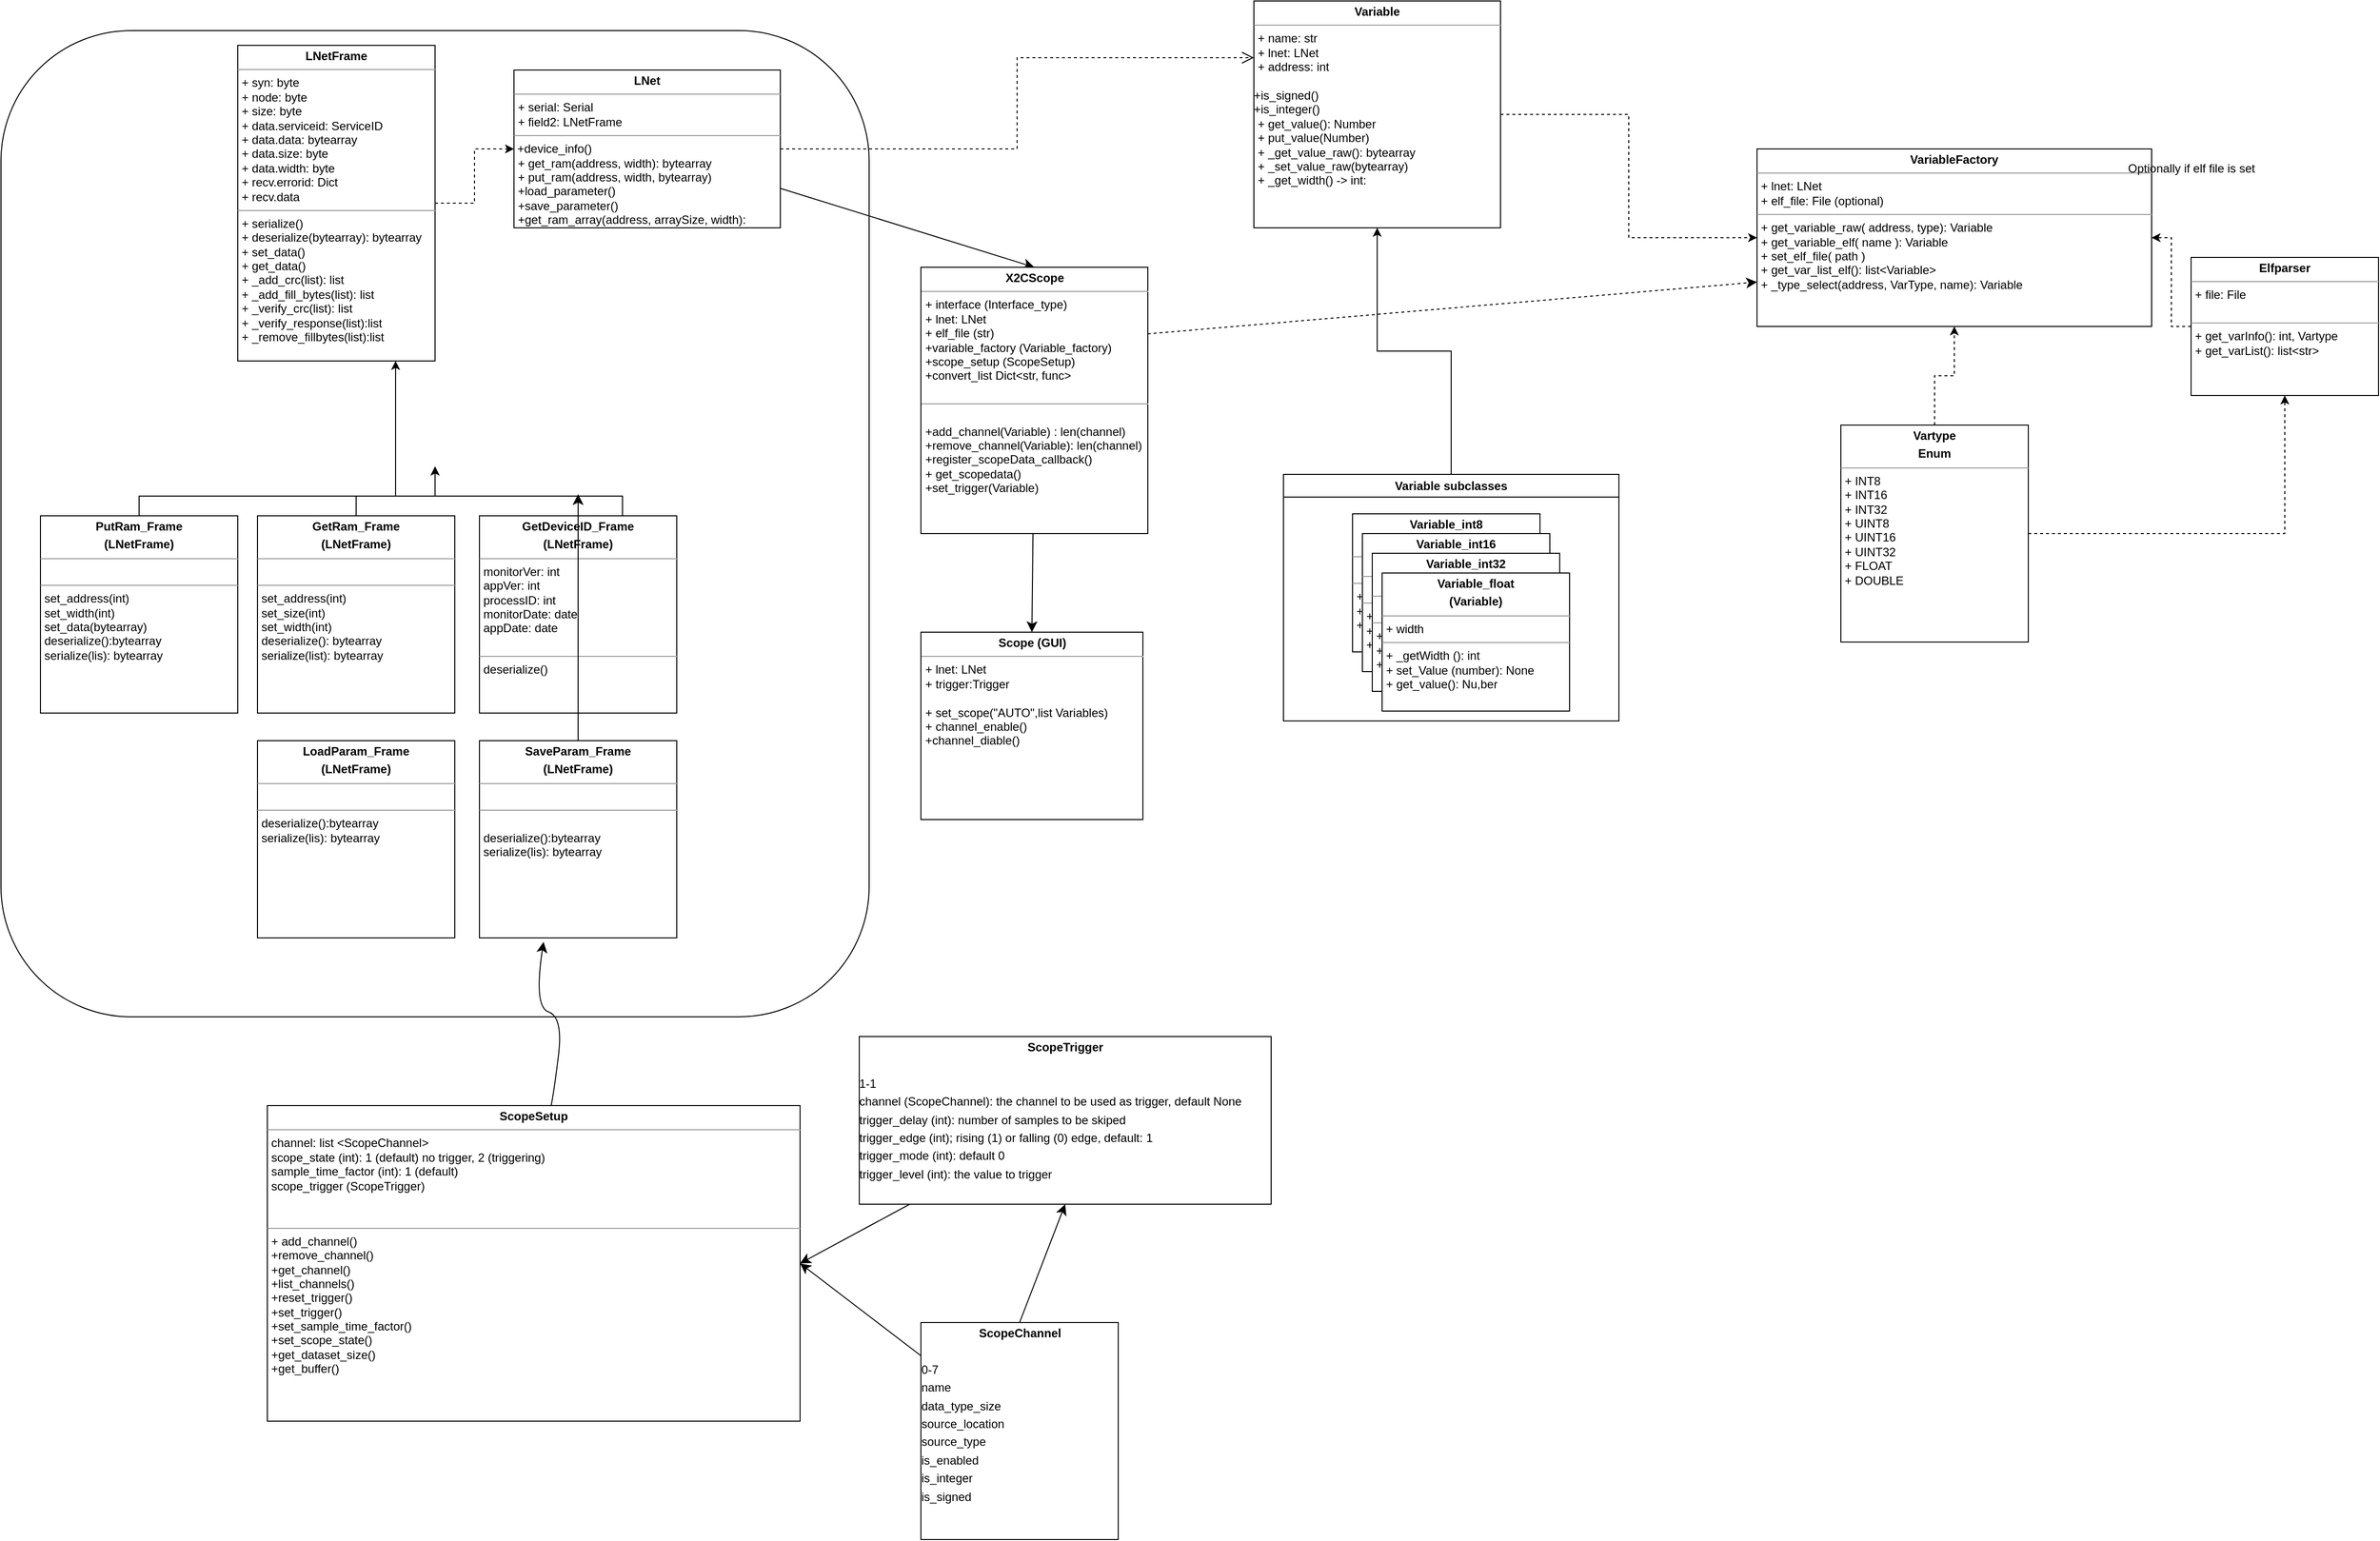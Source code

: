 <mxfile version="22.1.2" type="device">
  <diagram name="Page-1" id="c4acf3e9-155e-7222-9cf6-157b1a14988f">
    <mxGraphModel dx="1850" dy="1838" grid="1" gridSize="10" guides="1" tooltips="1" connect="1" arrows="1" fold="1" page="1" pageScale="1" pageWidth="850" pageHeight="1100" background="none" math="0" shadow="0">
      <root>
        <mxCell id="0" />
        <mxCell id="1" parent="0" />
        <mxCell id="2UFHaYtk20veGbVcBW_P-2" value="" style="rounded=1;whiteSpace=wrap;html=1;fontSize=16;" parent="1" vertex="1">
          <mxGeometry x="-830" y="-10" width="880" height="1000" as="geometry" />
        </mxCell>
        <mxCell id="5d2195bd80daf111-21" style="edgeStyle=orthogonalEdgeStyle;rounded=0;html=1;labelBackgroundColor=none;startFill=0;endArrow=open;endFill=0;endSize=10;fontFamily=Verdana;fontSize=10;dashed=1;entryX=0;entryY=0.25;entryDx=0;entryDy=0;" parent="1" source="5d2195bd80daf111-18" target="rmQaSs1svNkXaBs97oT7-1" edge="1">
          <mxGeometry relative="1" as="geometry">
            <mxPoint x="710" y="85.029" as="targetPoint" />
          </mxGeometry>
        </mxCell>
        <mxCell id="ZyNOtVNR19w-JwW_mnTG-8" style="edgeStyle=none;curved=1;rounded=0;orthogonalLoop=1;jettySize=auto;html=1;exitX=1;exitY=0.75;exitDx=0;exitDy=0;entryX=0.5;entryY=0;entryDx=0;entryDy=0;fontSize=12;startSize=8;endSize=8;" parent="1" source="5d2195bd80daf111-18" target="CU0fYkrN6agOxH3emV_m-4" edge="1">
          <mxGeometry relative="1" as="geometry" />
        </mxCell>
        <mxCell id="5d2195bd80daf111-18" value="&lt;p style=&quot;margin: 0px ; margin-top: 4px ; text-align: center&quot;&gt;&lt;b&gt;LNet&lt;/b&gt;&lt;/p&gt;&lt;hr size=&quot;1&quot;&gt;&lt;p style=&quot;margin: 0px ; margin-left: 4px&quot;&gt;+ serial: Serial&lt;br&gt;+ field2: LNetFrame&lt;/p&gt;&lt;hr size=&quot;1&quot;&gt;&amp;nbsp;+device_info()&lt;br&gt;&lt;p style=&quot;margin: 0px ; margin-left: 4px&quot;&gt;+ get_ram(address, width): bytearray&lt;/p&gt;&lt;p style=&quot;margin: 0px ; margin-left: 4px&quot;&gt;+ put_ram(address, width, bytearray)&lt;/p&gt;&lt;p style=&quot;margin: 0px ; margin-left: 4px&quot;&gt;+load_parameter()&lt;/p&gt;&lt;p style=&quot;margin: 0px ; margin-left: 4px&quot;&gt;+save_parameter()&lt;/p&gt;&lt;p style=&quot;margin: 0px ; margin-left: 4px&quot;&gt;+get_ram_array(address, arraySize, width):&lt;/p&gt;&lt;br&gt;&lt;p style=&quot;margin: 0px ; margin-left: 4px&quot;&gt;&lt;br&gt;&lt;/p&gt;" style="verticalAlign=top;align=left;overflow=fill;fontSize=12;fontFamily=Helvetica;html=1;rounded=0;shadow=0;comic=0;labelBackgroundColor=none;strokeWidth=1" parent="1" vertex="1">
          <mxGeometry x="-310" y="30" width="270" height="160" as="geometry" />
        </mxCell>
        <mxCell id="rmQaSs1svNkXaBs97oT7-15" style="edgeStyle=orthogonalEdgeStyle;rounded=0;orthogonalLoop=1;jettySize=auto;html=1;entryX=0.5;entryY=1;entryDx=0;entryDy=0;dashed=1;" parent="1" source="5d2195bd80daf111-19" target="rmQaSs1svNkXaBs97oT7-2" edge="1">
          <mxGeometry relative="1" as="geometry" />
        </mxCell>
        <mxCell id="ENo3XRacOcmJQOWtodRl-16" style="edgeStyle=orthogonalEdgeStyle;rounded=0;orthogonalLoop=1;jettySize=auto;html=1;dashed=1;" parent="1" source="5d2195bd80daf111-19" target="rmQaSs1svNkXaBs97oT7-10" edge="1">
          <mxGeometry relative="1" as="geometry" />
        </mxCell>
        <mxCell id="5d2195bd80daf111-19" value="&lt;p style=&quot;margin: 0px ; margin-top: 4px ; text-align: center&quot;&gt;&lt;b&gt;Vartype&lt;/b&gt;&lt;/p&gt;&lt;p style=&quot;margin: 0px ; margin-top: 4px ; text-align: center&quot;&gt;&lt;b&gt;Enum&lt;/b&gt;&lt;/p&gt;&lt;hr size=&quot;1&quot;&gt;&lt;p style=&quot;margin: 0px ; margin-left: 4px&quot;&gt;+ INT8&lt;br&gt;+ INT16&lt;/p&gt;&lt;p style=&quot;margin: 0px ; margin-left: 4px&quot;&gt;+ INT32&lt;/p&gt;&lt;p style=&quot;margin: 0px ; margin-left: 4px&quot;&gt;+ UINT8&lt;/p&gt;&lt;p style=&quot;margin: 0px ; margin-left: 4px&quot;&gt;+ UINT16&lt;/p&gt;&lt;p style=&quot;margin: 0px ; margin-left: 4px&quot;&gt;+ UINT32&lt;/p&gt;&lt;p style=&quot;margin: 0px ; margin-left: 4px&quot;&gt;+ FLOAT&amp;nbsp;&lt;/p&gt;&lt;p style=&quot;margin: 0px ; margin-left: 4px&quot;&gt;+ DOUBLE&lt;/p&gt;" style="verticalAlign=top;align=left;overflow=fill;fontSize=12;fontFamily=Helvetica;html=1;rounded=0;shadow=0;comic=0;labelBackgroundColor=none;strokeWidth=1" parent="1" vertex="1">
          <mxGeometry x="1035" y="390" width="190" height="220" as="geometry" />
        </mxCell>
        <mxCell id="rmQaSs1svNkXaBs97oT7-12" style="edgeStyle=orthogonalEdgeStyle;rounded=0;orthogonalLoop=1;jettySize=auto;html=1;entryX=0;entryY=0.5;entryDx=0;entryDy=0;dashed=1;" parent="1" source="rmQaSs1svNkXaBs97oT7-1" target="rmQaSs1svNkXaBs97oT7-10" edge="1">
          <mxGeometry relative="1" as="geometry" />
        </mxCell>
        <mxCell id="rmQaSs1svNkXaBs97oT7-1" value="&lt;p style=&quot;margin: 0px ; margin-top: 4px ; text-align: center&quot;&gt;&lt;b&gt;Variable&lt;/b&gt;&lt;/p&gt;&lt;hr size=&quot;1&quot;&gt;&lt;p style=&quot;margin: 0px ; margin-left: 4px&quot;&gt;+ name: str&lt;br&gt;+ lnet: LNet&lt;/p&gt;&lt;p style=&quot;margin: 0px ; margin-left: 4px&quot;&gt;+ address: int&lt;/p&gt;&lt;br&gt;+is_signed()&lt;br&gt;+is_integer()&lt;br&gt;&lt;p style=&quot;margin: 0px ; margin-left: 4px&quot;&gt;+ get_value(): Number&lt;br&gt;+ put_value(Number)&lt;/p&gt;&lt;p style=&quot;margin: 0px ; margin-left: 4px&quot;&gt;&lt;span style=&quot;background-color: initial;&quot;&gt;+ _get_value_raw(): bytearray&lt;/span&gt;&lt;/p&gt;&lt;p style=&quot;margin: 0px ; margin-left: 4px&quot;&gt;&lt;span style=&quot;background-color: initial;&quot;&gt;+ _set_value_raw(bytearray)&lt;/span&gt;&lt;/p&gt;&lt;p style=&quot;margin: 0px ; margin-left: 4px&quot;&gt;&lt;span style=&quot;background-color: initial;&quot;&gt;+ _get_width() -&amp;gt; int:&lt;/span&gt;&lt;/p&gt;" style="verticalAlign=top;align=left;overflow=fill;fontSize=12;fontFamily=Helvetica;html=1;rounded=0;shadow=0;comic=0;labelBackgroundColor=none;strokeWidth=1" parent="1" vertex="1">
          <mxGeometry x="440" y="-40" width="250" height="230" as="geometry" />
        </mxCell>
        <mxCell id="rmQaSs1svNkXaBs97oT7-13" style="edgeStyle=orthogonalEdgeStyle;rounded=0;orthogonalLoop=1;jettySize=auto;html=1;entryX=1;entryY=0.5;entryDx=0;entryDy=0;dashed=1;" parent="1" source="rmQaSs1svNkXaBs97oT7-2" target="rmQaSs1svNkXaBs97oT7-10" edge="1">
          <mxGeometry relative="1" as="geometry" />
        </mxCell>
        <mxCell id="rmQaSs1svNkXaBs97oT7-2" value="&lt;p style=&quot;margin: 0px ; margin-top: 4px ; text-align: center&quot;&gt;&lt;b&gt;Elfparser&lt;/b&gt;&lt;/p&gt;&lt;hr size=&quot;1&quot;&gt;&lt;p style=&quot;margin: 0px ; margin-left: 4px&quot;&gt;+ file: File&lt;br&gt;&lt;br&gt;&lt;/p&gt;&lt;hr size=&quot;1&quot;&gt;&lt;p style=&quot;margin: 0px ; margin-left: 4px&quot;&gt;+ get_varInfo(): int, Vartype&lt;br&gt;&lt;/p&gt;&lt;p style=&quot;margin: 0px ; margin-left: 4px&quot;&gt;+ get_varList(): list&amp;lt;str&amp;gt;&lt;/p&gt;" style="verticalAlign=top;align=left;overflow=fill;fontSize=12;fontFamily=Helvetica;html=1;rounded=0;shadow=0;comic=0;labelBackgroundColor=none;strokeWidth=1" parent="1" vertex="1">
          <mxGeometry x="1390" y="220" width="190" height="140" as="geometry" />
        </mxCell>
        <mxCell id="rmQaSs1svNkXaBs97oT7-10" value="&lt;p style=&quot;margin: 0px ; margin-top: 4px ; text-align: center&quot;&gt;&lt;b&gt;VariableFactory&lt;/b&gt;&lt;/p&gt;&lt;hr size=&quot;1&quot;&gt;&lt;p style=&quot;margin: 0px ; margin-left: 4px&quot;&gt;+ lnet: LNet&lt;br&gt;+ elf_file: File (optional)&lt;/p&gt;&lt;hr size=&quot;1&quot;&gt;&lt;p style=&quot;margin: 0px ; margin-left: 4px&quot;&gt;+ get_variable_raw( address, type): Variable&lt;br&gt;+ get_variable_elf( name ): Variable&lt;/p&gt;&lt;p style=&quot;margin: 0px ; margin-left: 4px&quot;&gt;+&amp;nbsp;set_elf_file( path )&lt;/p&gt;&lt;p style=&quot;margin: 0px ; margin-left: 4px&quot;&gt;+&amp;nbsp;get_var_list_elf(): list&amp;lt;Variable&amp;gt;&lt;/p&gt;&lt;p style=&quot;margin: 0px ; margin-left: 4px&quot;&gt;+&amp;nbsp;_type_select(address, VarType, name): Variable&lt;/p&gt;&lt;p style=&quot;margin: 0px ; margin-left: 4px&quot;&gt;&lt;br&gt;&lt;/p&gt;" style="verticalAlign=top;align=left;overflow=fill;fontSize=12;fontFamily=Helvetica;html=1;rounded=0;shadow=0;comic=0;labelBackgroundColor=none;strokeWidth=1" parent="1" vertex="1">
          <mxGeometry x="950" y="110" width="400" height="180" as="geometry" />
        </mxCell>
        <mxCell id="rmQaSs1svNkXaBs97oT7-14" value="Optionally if elf file is set" style="text;html=1;align=center;verticalAlign=middle;resizable=0;points=[];autosize=1;strokeColor=none;fillColor=none;" parent="1" vertex="1">
          <mxGeometry x="1320" y="120" width="140" height="20" as="geometry" />
        </mxCell>
        <mxCell id="rmQaSs1svNkXaBs97oT7-17" style="edgeStyle=orthogonalEdgeStyle;rounded=0;orthogonalLoop=1;jettySize=auto;html=1;dashed=1;" parent="1" source="rmQaSs1svNkXaBs97oT7-16" target="5d2195bd80daf111-18" edge="1">
          <mxGeometry relative="1" as="geometry" />
        </mxCell>
        <mxCell id="rmQaSs1svNkXaBs97oT7-16" value="&lt;p style=&quot;margin: 0px ; margin-top: 4px ; text-align: center&quot;&gt;&lt;b&gt;LNetFrame&lt;/b&gt;&lt;/p&gt;&lt;hr size=&quot;1&quot;&gt;&lt;p style=&quot;margin: 0px ; margin-left: 4px&quot;&gt;+ syn: byte&lt;br&gt;+ node: byte&lt;/p&gt;&lt;p style=&quot;margin: 0px ; margin-left: 4px&quot;&gt;+ size: byte&lt;/p&gt;&lt;p style=&quot;margin: 0px ; margin-left: 4px&quot;&gt;+ data.serviceid: ServiceID&lt;/p&gt;&lt;p style=&quot;margin: 0px ; margin-left: 4px&quot;&gt;+ data.data: bytearray&lt;/p&gt;&lt;p style=&quot;margin: 0px ; margin-left: 4px&quot;&gt;+ data.size: byte&lt;/p&gt;&lt;p style=&quot;margin: 0px ; margin-left: 4px&quot;&gt;+ data.width: byte&lt;/p&gt;&lt;p style=&quot;margin: 0px ; margin-left: 4px&quot;&gt;+ recv.errorid: Dict&lt;br&gt;&lt;/p&gt;&lt;p style=&quot;margin: 0px ; margin-left: 4px&quot;&gt;+ recv.data&lt;/p&gt;&lt;hr size=&quot;1&quot;&gt;&lt;p style=&quot;margin: 0px ; margin-left: 4px&quot;&gt;+&amp;nbsp;&lt;span&gt;serialize()&lt;/span&gt;&lt;/p&gt;&lt;p style=&quot;margin: 0px ; margin-left: 4px&quot;&gt;&lt;span&gt;+ deserialize(bytearray): bytearray&lt;/span&gt;&lt;/p&gt;&lt;p style=&quot;margin: 0px ; margin-left: 4px&quot;&gt;&lt;span&gt;+ set_data()&lt;/span&gt;&lt;/p&gt;&lt;p style=&quot;margin: 0px ; margin-left: 4px&quot;&gt;&lt;span&gt;+ get_data()&lt;/span&gt;&lt;/p&gt;&lt;p style=&quot;margin: 0px ; margin-left: 4px&quot;&gt;&lt;span&gt;+ _add_crc(list): list&lt;/span&gt;&lt;/p&gt;&lt;p style=&quot;margin: 0px ; margin-left: 4px&quot;&gt;&lt;span&gt;+ _add_fill_bytes(list): list&lt;/span&gt;&lt;/p&gt;&lt;p style=&quot;margin: 0px ; margin-left: 4px&quot;&gt;&lt;span&gt;+ _verify_crc(list): list&lt;/span&gt;&lt;/p&gt;&lt;p style=&quot;margin: 0px ; margin-left: 4px&quot;&gt;&lt;span&gt;+ _verify_response(list):list&lt;/span&gt;&lt;/p&gt;&lt;p style=&quot;margin: 0px ; margin-left: 4px&quot;&gt;&lt;span&gt;+ _remove_fillbytes(list):list&lt;/span&gt;&lt;/p&gt;&lt;p style=&quot;margin: 0px ; margin-left: 4px&quot;&gt;&lt;span&gt;&lt;br&gt;&lt;/span&gt;&lt;/p&gt;" style="verticalAlign=top;align=left;overflow=fill;fontSize=12;fontFamily=Helvetica;html=1;rounded=0;shadow=0;comic=0;labelBackgroundColor=none;strokeWidth=1" parent="1" vertex="1">
          <mxGeometry x="-590" y="5" width="200" height="320" as="geometry" />
        </mxCell>
        <mxCell id="rmQaSs1svNkXaBs97oT7-18" value="&lt;p style=&quot;margin: 0px ; margin-top: 4px ; text-align: center&quot;&gt;&lt;b&gt;Scope (GUI)&lt;/b&gt;&lt;/p&gt;&lt;hr size=&quot;1&quot;&gt;&lt;p style=&quot;margin: 0px ; margin-left: 4px&quot;&gt;+ lnet: LNet&lt;/p&gt;&lt;p style=&quot;margin: 0px ; margin-left: 4px&quot;&gt;+ trigger:Trigger&lt;/p&gt;&lt;p style=&quot;margin: 0px ; margin-left: 4px&quot;&gt;&lt;span style=&quot;background-color: initial;&quot;&gt;&lt;br&gt;&lt;/span&gt;&lt;/p&gt;&lt;p style=&quot;margin: 0px ; margin-left: 4px&quot;&gt;&lt;span style=&quot;background-color: initial;&quot;&gt;+ set_scope(&quot;AUTO&quot;,list Variables)&lt;/span&gt;&lt;/p&gt;&lt;p style=&quot;margin: 0px ; margin-left: 4px&quot;&gt;+ channel_enable()&lt;/p&gt;&lt;p style=&quot;margin: 0px ; margin-left: 4px&quot;&gt;+channel_diable()&lt;/p&gt;&lt;p style=&quot;margin: 0px ; margin-left: 4px&quot;&gt;&lt;br&gt;&lt;/p&gt;" style="verticalAlign=top;align=left;overflow=fill;fontSize=12;fontFamily=Helvetica;html=1;rounded=0;shadow=0;comic=0;labelBackgroundColor=none;strokeWidth=1" parent="1" vertex="1">
          <mxGeometry x="102.5" y="600" width="225" height="190" as="geometry" />
        </mxCell>
        <mxCell id="m-Kl4BxaAjM3F7xT-Es--1" style="edgeStyle=orthogonalEdgeStyle;rounded=0;orthogonalLoop=1;jettySize=auto;html=1;" parent="1" source="gPgBI-_pcHeLHEwhdHsp-1" edge="1">
          <mxGeometry relative="1" as="geometry">
            <Array as="points">
              <mxPoint x="-690" y="462" />
              <mxPoint x="-390" y="462" />
            </Array>
            <mxPoint x="-390" y="432" as="targetPoint" />
          </mxGeometry>
        </mxCell>
        <mxCell id="gPgBI-_pcHeLHEwhdHsp-1" value="&lt;p style=&quot;margin: 0px ; margin-top: 4px ; text-align: center&quot;&gt;&lt;b&gt;PutRam_Frame&lt;/b&gt;&lt;/p&gt;&lt;p style=&quot;margin: 0px ; margin-top: 4px ; text-align: center&quot;&gt;&lt;b&gt;(LNetFrame)&lt;/b&gt;&lt;/p&gt;&lt;hr size=&quot;1&quot;&gt;&lt;p style=&quot;margin: 0px ; margin-left: 4px&quot;&gt;&lt;br&gt;&lt;/p&gt;&lt;hr size=&quot;1&quot;&gt;&lt;p style=&quot;margin: 0px 0px 0px 4px&quot;&gt;set_address(int)&lt;/p&gt;&lt;p style=&quot;margin: 0px 0px 0px 4px&quot;&gt;set_width(int)&lt;/p&gt;&lt;p style=&quot;margin: 0px 0px 0px 4px&quot;&gt;set_data(bytearray)&lt;/p&gt;&lt;p style=&quot;margin: 0px 0px 0px 4px&quot;&gt;deserialize():bytearray&lt;/p&gt;&lt;p style=&quot;margin: 0px 0px 0px 4px&quot;&gt;serialize(lis): bytearray&lt;/p&gt;" style="verticalAlign=top;align=left;overflow=fill;fontSize=12;fontFamily=Helvetica;html=1;rounded=0;shadow=0;comic=0;labelBackgroundColor=none;strokeWidth=1" parent="1" vertex="1">
          <mxGeometry x="-790" y="482" width="200" height="200" as="geometry" />
        </mxCell>
        <mxCell id="m-Kl4BxaAjM3F7xT-Es--3" style="edgeStyle=orthogonalEdgeStyle;rounded=0;orthogonalLoop=1;jettySize=auto;html=1;entryX=0.5;entryY=1;entryDx=0;entryDy=0;" parent="1" source="gPgBI-_pcHeLHEwhdHsp-3" edge="1">
          <mxGeometry relative="1" as="geometry">
            <Array as="points">
              <mxPoint x="-470" y="462" />
              <mxPoint x="-390" y="462" />
            </Array>
            <mxPoint x="-390" y="432" as="targetPoint" />
          </mxGeometry>
        </mxCell>
        <mxCell id="gPgBI-_pcHeLHEwhdHsp-3" value="&lt;p style=&quot;margin: 0px ; margin-top: 4px ; text-align: center&quot;&gt;&lt;b&gt;GetRam_Frame&lt;/b&gt;&lt;/p&gt;&lt;p style=&quot;margin: 0px ; margin-top: 4px ; text-align: center&quot;&gt;&lt;b&gt;(LNetFrame)&lt;/b&gt;&lt;/p&gt;&lt;hr size=&quot;1&quot;&gt;&lt;p style=&quot;margin: 0px ; margin-left: 4px&quot;&gt;&lt;br&gt;&lt;/p&gt;&lt;hr size=&quot;1&quot;&gt;&lt;p style=&quot;margin: 0px ; margin-left: 4px&quot;&gt;set_address(int)&lt;/p&gt;&lt;p style=&quot;margin: 0px ; margin-left: 4px&quot;&gt;set_size(int)&lt;/p&gt;&lt;p style=&quot;margin: 0px ; margin-left: 4px&quot;&gt;set_width(int)&lt;/p&gt;&lt;p style=&quot;margin: 0px ; margin-left: 4px&quot;&gt;deserialize(): bytearray&lt;/p&gt;&lt;p style=&quot;margin: 0px ; margin-left: 4px&quot;&gt;serialize(list): bytearray&lt;/p&gt;" style="verticalAlign=top;align=left;overflow=fill;fontSize=12;fontFamily=Helvetica;html=1;rounded=0;shadow=0;comic=0;labelBackgroundColor=none;strokeWidth=1" parent="1" vertex="1">
          <mxGeometry x="-570" y="482" width="200" height="200" as="geometry" />
        </mxCell>
        <mxCell id="m-Kl4BxaAjM3F7xT-Es--4" style="edgeStyle=orthogonalEdgeStyle;rounded=0;orthogonalLoop=1;jettySize=auto;html=1;" parent="1" source="gPgBI-_pcHeLHEwhdHsp-4" target="rmQaSs1svNkXaBs97oT7-16" edge="1">
          <mxGeometry relative="1" as="geometry">
            <Array as="points">
              <mxPoint x="-200" y="462" />
              <mxPoint x="-430" y="462" />
            </Array>
            <mxPoint x="-390" y="432" as="targetPoint" />
          </mxGeometry>
        </mxCell>
        <mxCell id="gPgBI-_pcHeLHEwhdHsp-4" value="&lt;p style=&quot;margin: 0px ; margin-top: 4px ; text-align: center&quot;&gt;&lt;b&gt;GetDeviceID_Frame&lt;/b&gt;&lt;/p&gt;&lt;p style=&quot;margin: 0px ; margin-top: 4px ; text-align: center&quot;&gt;&lt;b&gt;(LNetFrame)&lt;/b&gt;&lt;/p&gt;&lt;hr size=&quot;1&quot;&gt;&lt;p style=&quot;margin: 0px ; margin-left: 4px&quot;&gt;monitorVer: int&lt;/p&gt;&lt;p style=&quot;margin: 0px ; margin-left: 4px&quot;&gt;appVer: int&lt;/p&gt;&lt;p style=&quot;margin: 0px ; margin-left: 4px&quot;&gt;processID: int&lt;/p&gt;&lt;p style=&quot;margin: 0px ; margin-left: 4px&quot;&gt;monitorDate: date&lt;/p&gt;&lt;p style=&quot;margin: 0px ; margin-left: 4px&quot;&gt;appDate: date&lt;/p&gt;&lt;p style=&quot;margin: 0px ; margin-left: 4px&quot;&gt;&lt;br&gt;&lt;/p&gt;&lt;hr size=&quot;1&quot;&gt;&lt;p style=&quot;margin: 0px ; margin-left: 4px&quot;&gt;deserialize()&lt;/p&gt;" style="verticalAlign=top;align=left;overflow=fill;fontSize=12;fontFamily=Helvetica;html=1;rounded=0;shadow=0;comic=0;labelBackgroundColor=none;strokeWidth=1" parent="1" vertex="1">
          <mxGeometry x="-345" y="482" width="200" height="200" as="geometry" />
        </mxCell>
        <mxCell id="gPgBI-_pcHeLHEwhdHsp-5" value="&lt;p style=&quot;margin: 0px ; margin-top: 4px ; text-align: center&quot;&gt;&lt;b&gt;LoadParam_Frame&lt;/b&gt;&lt;/p&gt;&lt;p style=&quot;margin: 0px ; margin-top: 4px ; text-align: center&quot;&gt;&lt;b&gt;(LNetFrame)&lt;/b&gt;&lt;/p&gt;&lt;hr size=&quot;1&quot;&gt;&lt;p style=&quot;margin: 0px ; margin-left: 4px&quot;&gt;&lt;br&gt;&lt;/p&gt;&lt;hr size=&quot;1&quot;&gt;&lt;p style=&quot;margin: 0px 0px 0px 4px;&quot;&gt;deserialize():bytearray&lt;/p&gt;&lt;p style=&quot;margin: 0px 0px 0px 4px;&quot;&gt;serialize(lis): bytearray&lt;/p&gt;" style="verticalAlign=top;align=left;overflow=fill;fontSize=12;fontFamily=Helvetica;html=1;rounded=0;shadow=0;comic=0;labelBackgroundColor=none;strokeWidth=1" parent="1" vertex="1">
          <mxGeometry x="-570" y="710" width="200" height="200" as="geometry" />
        </mxCell>
        <mxCell id="ENo3XRacOcmJQOWtodRl-15" style="edgeStyle=orthogonalEdgeStyle;rounded=0;orthogonalLoop=1;jettySize=auto;html=1;entryX=0.5;entryY=1;entryDx=0;entryDy=0;" parent="1" source="ENo3XRacOcmJQOWtodRl-10" target="rmQaSs1svNkXaBs97oT7-1" edge="1">
          <mxGeometry relative="1" as="geometry" />
        </mxCell>
        <mxCell id="ENo3XRacOcmJQOWtodRl-10" value="Variable subclasses" style="swimlane;whiteSpace=wrap;html=1;" parent="1" vertex="1">
          <mxGeometry x="470" y="440" width="340" height="250" as="geometry">
            <mxRectangle x="570" y="540" width="150" height="30" as="alternateBounds" />
          </mxGeometry>
        </mxCell>
        <mxCell id="ENo3XRacOcmJQOWtodRl-11" value="&lt;p style=&quot;margin: 0px ; margin-top: 4px ; text-align: center&quot;&gt;&lt;b&gt;Variable_int8&lt;/b&gt;&lt;/p&gt;&lt;p style=&quot;margin: 0px ; margin-top: 4px ; text-align: center&quot;&gt;&lt;b&gt;(Variable)&lt;/b&gt;&lt;/p&gt;&lt;hr size=&quot;1&quot;&gt;&lt;p style=&quot;margin: 0px ; margin-left: 4px&quot;&gt;&lt;br&gt;&lt;/p&gt;&lt;hr size=&quot;1&quot;&gt;&lt;p style=&quot;margin: 0px ; margin-left: 4px&quot;&gt;+&amp;nbsp;_getWidth&amp;nbsp;&lt;span style=&quot;background-color: initial;&quot;&gt;(): int&lt;/span&gt;&lt;/p&gt;&lt;p style=&quot;margin: 0px ; margin-left: 4px&quot;&gt;&lt;span style=&quot;background-color: initial;&quot;&gt;+ set_Value (number): None&lt;/span&gt;&lt;/p&gt;&lt;p style=&quot;margin: 0px ; margin-left: 4px&quot;&gt;&lt;span style=&quot;background-color: initial;&quot;&gt;+&amp;nbsp;&lt;/span&gt;get_value(): Nu,ber&lt;/p&gt;" style="verticalAlign=top;align=left;overflow=fill;fontSize=12;fontFamily=Helvetica;html=1;rounded=0;shadow=0;comic=0;labelBackgroundColor=none;strokeWidth=1" parent="ENo3XRacOcmJQOWtodRl-10" vertex="1">
          <mxGeometry x="70" y="40" width="190" height="140" as="geometry" />
        </mxCell>
        <mxCell id="ENo3XRacOcmJQOWtodRl-12" value="&lt;p style=&quot;margin: 0px ; margin-top: 4px ; text-align: center&quot;&gt;&lt;b&gt;Variable_int16&lt;/b&gt;&lt;/p&gt;&lt;p style=&quot;margin: 0px ; margin-top: 4px ; text-align: center&quot;&gt;&lt;b&gt;(Variable)&lt;/b&gt;&lt;/p&gt;&lt;hr size=&quot;1&quot;&gt;&lt;p style=&quot;margin: 0px ; margin-left: 4px&quot;&gt;&lt;br&gt;&lt;/p&gt;&lt;hr size=&quot;1&quot;&gt;&lt;p style=&quot;margin: 0px ; margin-left: 4px&quot;&gt;+&amp;nbsp;_getWidth&amp;nbsp;&lt;span style=&quot;background-color: initial;&quot;&gt;(): int&lt;/span&gt;&lt;/p&gt;&lt;p style=&quot;margin: 0px ; margin-left: 4px&quot;&gt;&lt;span style=&quot;background-color: initial;&quot;&gt;+ set_Value (number): None&lt;/span&gt;&lt;/p&gt;&lt;p style=&quot;margin: 0px ; margin-left: 4px&quot;&gt;&lt;span style=&quot;background-color: initial;&quot;&gt;+&amp;nbsp;&lt;/span&gt;get_value(): Nu,ber&lt;/p&gt;" style="verticalAlign=top;align=left;overflow=fill;fontSize=12;fontFamily=Helvetica;html=1;rounded=0;shadow=0;comic=0;labelBackgroundColor=none;strokeWidth=1" parent="ENo3XRacOcmJQOWtodRl-10" vertex="1">
          <mxGeometry x="80" y="60" width="190" height="140" as="geometry" />
        </mxCell>
        <mxCell id="ENo3XRacOcmJQOWtodRl-13" value="&lt;p style=&quot;margin: 0px ; margin-top: 4px ; text-align: center&quot;&gt;&lt;b&gt;Variable_int32&lt;/b&gt;&lt;/p&gt;&lt;p style=&quot;margin: 0px ; margin-top: 4px ; text-align: center&quot;&gt;&lt;b&gt;(Variable)&lt;/b&gt;&lt;/p&gt;&lt;hr size=&quot;1&quot;&gt;&lt;p style=&quot;margin: 0px ; margin-left: 4px&quot;&gt;&lt;br&gt;&lt;/p&gt;&lt;hr size=&quot;1&quot;&gt;&lt;p style=&quot;margin: 0px ; margin-left: 4px&quot;&gt;+&amp;nbsp;_getWidth&amp;nbsp;&lt;span style=&quot;background-color: initial;&quot;&gt;(): int&lt;/span&gt;&lt;/p&gt;&lt;p style=&quot;margin: 0px ; margin-left: 4px&quot;&gt;&lt;span style=&quot;background-color: initial;&quot;&gt;+ set_Value (number): None&lt;/span&gt;&lt;/p&gt;&lt;p style=&quot;margin: 0px ; margin-left: 4px&quot;&gt;&lt;span style=&quot;background-color: initial;&quot;&gt;+&amp;nbsp;&lt;/span&gt;get_value(): Nu,ber&lt;/p&gt;" style="verticalAlign=top;align=left;overflow=fill;fontSize=12;fontFamily=Helvetica;html=1;rounded=0;shadow=0;comic=0;labelBackgroundColor=none;strokeWidth=1" parent="ENo3XRacOcmJQOWtodRl-10" vertex="1">
          <mxGeometry x="90" y="80" width="190" height="140" as="geometry" />
        </mxCell>
        <mxCell id="ENo3XRacOcmJQOWtodRl-14" value="&lt;p style=&quot;margin: 0px ; margin-top: 4px ; text-align: center&quot;&gt;&lt;b&gt;Variable_float&lt;/b&gt;&lt;/p&gt;&lt;p style=&quot;margin: 0px ; margin-top: 4px ; text-align: center&quot;&gt;&lt;b&gt;(Variable)&lt;/b&gt;&lt;/p&gt;&lt;hr size=&quot;1&quot;&gt;&lt;p style=&quot;margin: 0px ; margin-left: 4px&quot;&gt;+ width&lt;/p&gt;&lt;hr size=&quot;1&quot;&gt;&lt;p style=&quot;margin: 0px ; margin-left: 4px&quot;&gt;+&amp;nbsp;_getWidth&amp;nbsp;&lt;span style=&quot;background-color: initial;&quot;&gt;(): int&lt;/span&gt;&lt;/p&gt;&lt;p style=&quot;margin: 0px ; margin-left: 4px&quot;&gt;&lt;span style=&quot;background-color: initial;&quot;&gt;+ set_Value (number): None&lt;/span&gt;&lt;/p&gt;&lt;p style=&quot;margin: 0px ; margin-left: 4px&quot;&gt;&lt;span style=&quot;background-color: initial;&quot;&gt;+&amp;nbsp;&lt;/span&gt;get_value(): Nu,ber&lt;/p&gt;" style="verticalAlign=top;align=left;overflow=fill;fontSize=12;fontFamily=Helvetica;html=1;rounded=0;shadow=0;comic=0;labelBackgroundColor=none;strokeWidth=1" parent="ENo3XRacOcmJQOWtodRl-10" vertex="1">
          <mxGeometry x="100" y="100" width="190" height="140" as="geometry" />
        </mxCell>
        <mxCell id="CU0fYkrN6agOxH3emV_m-11" style="edgeStyle=none;curved=1;rounded=0;orthogonalLoop=1;jettySize=auto;html=1;fontSize=12;startSize=8;endSize=8;" parent="1" edge="1">
          <mxGeometry relative="1" as="geometry">
            <mxPoint x="-245" y="460" as="targetPoint" />
            <mxPoint x="-245" y="710" as="sourcePoint" />
          </mxGeometry>
        </mxCell>
        <mxCell id="CU0fYkrN6agOxH3emV_m-3" style="edgeStyle=none;curved=1;rounded=0;orthogonalLoop=1;jettySize=auto;html=1;exitX=0.5;exitY=0;exitDx=0;exitDy=0;fontSize=12;startSize=8;endSize=8;" parent="1" edge="1">
          <mxGeometry relative="1" as="geometry">
            <mxPoint x="-625" y="260" as="sourcePoint" />
            <mxPoint x="-625" y="260" as="targetPoint" />
          </mxGeometry>
        </mxCell>
        <mxCell id="ZyNOtVNR19w-JwW_mnTG-7" style="edgeStyle=none;curved=1;rounded=0;orthogonalLoop=1;jettySize=auto;html=1;entryX=0.5;entryY=0;entryDx=0;entryDy=0;fontSize=12;startSize=8;endSize=8;" parent="1" source="CU0fYkrN6agOxH3emV_m-4" target="rmQaSs1svNkXaBs97oT7-18" edge="1">
          <mxGeometry relative="1" as="geometry" />
        </mxCell>
        <mxCell id="CU0fYkrN6agOxH3emV_m-4" value="&lt;p style=&quot;margin: 0px ; margin-top: 4px ; text-align: center&quot;&gt;&lt;b&gt;X2CScope&lt;/b&gt;&lt;/p&gt;&lt;hr size=&quot;1&quot;&gt;&lt;p style=&quot;margin: 0px ; margin-left: 4px&quot;&gt;+ interface (Interface_type)&lt;/p&gt;&lt;p style=&quot;margin: 0px ; margin-left: 4px&quot;&gt;+ lnet: LNet&lt;/p&gt;&lt;p style=&quot;margin: 0px ; margin-left: 4px&quot;&gt;+ elf_file (str)&lt;/p&gt;&lt;p style=&quot;margin: 0px ; margin-left: 4px&quot;&gt;+variable_factory (Variable_factory)&lt;/p&gt;&lt;p style=&quot;margin: 0px ; margin-left: 4px&quot;&gt;+scope_setup (ScopeSetup)&lt;/p&gt;&lt;p style=&quot;margin: 0px ; margin-left: 4px&quot;&gt;+convert_list Dict&amp;lt;str, func&amp;gt;&lt;/p&gt;&lt;br&gt;&lt;hr size=&quot;1&quot;&gt;&lt;p style=&quot;margin: 0px ; margin-left: 4px&quot;&gt;&lt;br&gt;&lt;/p&gt;&lt;p style=&quot;margin: 0px ; margin-left: 4px&quot;&gt;+add_channel(Variable) : len(channel)&lt;/p&gt;&lt;p style=&quot;margin: 0px ; margin-left: 4px&quot;&gt;+remove_channel(Variable): len(channel)&lt;/p&gt;&lt;p style=&quot;margin: 0px ; margin-left: 4px&quot;&gt;&lt;span style=&quot;background-color: initial;&quot;&gt;+register_scopeData_callback()&lt;/span&gt;&lt;br&gt;&lt;/p&gt;&lt;p style=&quot;margin: 0px ; margin-left: 4px&quot;&gt;+ get_scopedata()&lt;/p&gt;&lt;p style=&quot;margin: 0px ; margin-left: 4px&quot;&gt;+set_trigger(Variable)&lt;/p&gt;" style="verticalAlign=top;align=left;overflow=fill;fontSize=12;fontFamily=Helvetica;html=1;rounded=0;shadow=0;comic=0;labelBackgroundColor=none;strokeWidth=1" parent="1" vertex="1">
          <mxGeometry x="102.5" y="230" width="230" height="270" as="geometry" />
        </mxCell>
        <mxCell id="CU0fYkrN6agOxH3emV_m-10" style="edgeStyle=none;curved=1;rounded=0;orthogonalLoop=1;jettySize=auto;html=1;fontSize=12;startSize=8;endSize=8;" parent="1" edge="1">
          <mxGeometry relative="1" as="geometry">
            <mxPoint x="-280" y="914" as="targetPoint" />
            <mxPoint x="-272.353" y="1080" as="sourcePoint" />
            <Array as="points">
              <mxPoint x="-270" y="1070" />
              <mxPoint x="-260" y="990" />
              <mxPoint x="-290" y="980" />
            </Array>
          </mxGeometry>
        </mxCell>
        <mxCell id="CU0fYkrN6agOxH3emV_m-7" value="&lt;p style=&quot;margin: 0px ; margin-top: 4px ; text-align: center&quot;&gt;&lt;b&gt;ScopeSetup&lt;/b&gt;&lt;/p&gt;&lt;hr size=&quot;1&quot;&gt;&lt;p style=&quot;margin: 0px 0px 0px 4px;&quot;&gt;&lt;span style=&quot;background-color: initial;&quot;&gt;channel: list &amp;lt;ScopeChannel&amp;gt;&lt;/span&gt;&lt;br&gt;&lt;/p&gt;&lt;p style=&quot;margin: 0px 0px 0px 4px;&quot;&gt;&lt;span style=&quot;background-color: initial;&quot;&gt;scope_state (int): 1 (default) no trigger, 2 (triggering)&lt;/span&gt;&lt;br&gt;&lt;/p&gt;&lt;p style=&quot;margin: 0px 0px 0px 4px;&quot;&gt;sample_time_factor (int): 1 (default)&lt;/p&gt;&lt;p style=&quot;margin: 0px 0px 0px 4px;&quot;&gt;scope_trigger (ScopeTrigger)&lt;/p&gt;&lt;p style=&quot;margin: 0px 0px 0px 4px;&quot;&gt;&lt;br&gt;&lt;/p&gt;&lt;p style=&quot;margin: 0px 0px 0px 4px;&quot;&gt;&lt;br&gt;&lt;/p&gt;&lt;hr size=&quot;1&quot;&gt;&lt;p style=&quot;margin: 0px ; margin-left: 4px&quot;&gt;+ add_channel()&lt;/p&gt;&lt;p style=&quot;margin: 0px ; margin-left: 4px&quot;&gt;+remove_channel()&lt;/p&gt;&lt;p style=&quot;margin: 0px ; margin-left: 4px&quot;&gt;+get_channel()&lt;/p&gt;&lt;p style=&quot;margin: 0px ; margin-left: 4px&quot;&gt;+list_channels()&lt;/p&gt;&lt;p style=&quot;margin: 0px ; margin-left: 4px&quot;&gt;+reset_trigger()&lt;/p&gt;&lt;p style=&quot;margin: 0px ; margin-left: 4px&quot;&gt;+set_trigger()&lt;/p&gt;&lt;p style=&quot;margin: 0px ; margin-left: 4px&quot;&gt;+set_sample_time_factor()&lt;/p&gt;&lt;p style=&quot;margin: 0px ; margin-left: 4px&quot;&gt;+set_scope_state()&lt;/p&gt;&lt;p style=&quot;margin: 0px ; margin-left: 4px&quot;&gt;+get_dataset_size()&lt;/p&gt;&lt;p style=&quot;margin: 0px ; margin-left: 4px&quot;&gt;+get_buffer()&lt;/p&gt;&lt;p style=&quot;margin: 0px ; margin-left: 4px&quot;&gt;&lt;br&gt;&lt;/p&gt;&lt;p style=&quot;margin: 0px ; margin-left: 4px&quot;&gt;&lt;br&gt;&lt;/p&gt;" style="verticalAlign=top;align=left;overflow=fill;fontSize=12;fontFamily=Helvetica;html=1;rounded=0;shadow=0;comic=0;labelBackgroundColor=none;strokeWidth=1" parent="1" vertex="1">
          <mxGeometry x="-560" y="1080" width="540" height="320" as="geometry" />
        </mxCell>
        <mxCell id="CU0fYkrN6agOxH3emV_m-12" value="&lt;p style=&quot;margin: 0px ; margin-top: 4px ; text-align: center&quot;&gt;&lt;b&gt;SaveParam_Frame&lt;/b&gt;&lt;/p&gt;&lt;p style=&quot;margin: 0px ; margin-top: 4px ; text-align: center&quot;&gt;&lt;b&gt;(LNetFrame)&lt;/b&gt;&lt;/p&gt;&lt;hr size=&quot;1&quot;&gt;&lt;p style=&quot;margin: 0px ; margin-left: 4px&quot;&gt;&lt;br&gt;&lt;/p&gt;&lt;hr size=&quot;1&quot;&gt;&lt;br&gt;&lt;p style=&quot;margin: 0px 0px 0px 4px;&quot;&gt;deserialize():bytearray&lt;/p&gt;&lt;p style=&quot;margin: 0px 0px 0px 4px;&quot;&gt;serialize(lis): bytearray&lt;/p&gt;" style="verticalAlign=top;align=left;overflow=fill;fontSize=12;fontFamily=Helvetica;html=1;rounded=0;shadow=0;comic=0;labelBackgroundColor=none;strokeWidth=1" parent="1" vertex="1">
          <mxGeometry x="-345" y="710" width="200" height="200" as="geometry" />
        </mxCell>
        <mxCell id="ZyNOtVNR19w-JwW_mnTG-4" style="edgeStyle=none;curved=1;rounded=0;orthogonalLoop=1;jettySize=auto;html=1;fontSize=12;startSize=8;endSize=8;" parent="1" source="ZyNOtVNR19w-JwW_mnTG-1" edge="1">
          <mxGeometry relative="1" as="geometry">
            <mxPoint x="-20" y="1240" as="targetPoint" />
          </mxGeometry>
        </mxCell>
        <mxCell id="CbDF-QKyInWnzRh1VolP-1" style="edgeStyle=none;curved=1;rounded=0;orthogonalLoop=1;jettySize=auto;html=1;fontSize=12;startSize=8;endSize=8;entryX=0.5;entryY=1;entryDx=0;entryDy=0;exitX=0.5;exitY=0;exitDx=0;exitDy=0;" parent="1" source="ZyNOtVNR19w-JwW_mnTG-1" target="ZyNOtVNR19w-JwW_mnTG-2" edge="1">
          <mxGeometry relative="1" as="geometry">
            <mxPoint x="420" y="1370" as="sourcePoint" />
            <mxPoint x="750" y="1480" as="targetPoint" />
          </mxGeometry>
        </mxCell>
        <mxCell id="ZyNOtVNR19w-JwW_mnTG-1" value="&lt;p style=&quot;text-align: center; margin: 4px 0px 0px;&quot;&gt;&lt;b&gt;ScopeChannel&lt;/b&gt;&lt;/p&gt;&lt;p style=&quot;text-align: center; margin: 4px 0px 0px;&quot;&gt;&lt;b&gt;&lt;br&gt;&lt;/b&gt;&lt;/p&gt;&lt;p style=&quot;margin: 4px 0px 0px;&quot;&gt;&lt;span style=&quot;background-color: initial;&quot;&gt;0-7&lt;/span&gt;&lt;/p&gt;&lt;p style=&quot;margin: 4px 0px 0px;&quot;&gt;&lt;span style=&quot;background-color: initial;&quot;&gt;name&lt;/span&gt;&lt;br&gt;&lt;/p&gt;&lt;p style=&quot;margin: 4px 0px 0px;&quot;&gt;data_type_size&lt;/p&gt;&lt;p style=&quot;margin: 4px 0px 0px;&quot;&gt;&lt;span style=&quot;background-color: initial;&quot;&gt;source_location&lt;/span&gt;&lt;br&gt;&lt;/p&gt;&lt;p style=&quot;margin: 4px 0px 0px;&quot;&gt;source_type&lt;/p&gt;&lt;p style=&quot;margin: 4px 0px 0px;&quot;&gt;&lt;span style=&quot;background-color: initial;&quot;&gt;is_enabled&lt;/span&gt;&lt;br&gt;&lt;/p&gt;&lt;p style=&quot;margin: 4px 0px 0px;&quot;&gt;is_integer&lt;/p&gt;&lt;p style=&quot;margin: 4px 0px 0px;&quot;&gt;is_signed&lt;/p&gt;&lt;p style=&quot;margin: 4px 0px 0px;&quot;&gt;&lt;br&gt;&lt;/p&gt;" style="verticalAlign=top;align=left;overflow=fill;fontSize=12;fontFamily=Helvetica;html=1;rounded=0;shadow=0;comic=0;labelBackgroundColor=none;strokeWidth=1" parent="1" vertex="1">
          <mxGeometry x="102.5" y="1300" width="200" height="220" as="geometry" />
        </mxCell>
        <mxCell id="ZyNOtVNR19w-JwW_mnTG-3" style="edgeStyle=none;curved=1;rounded=0;orthogonalLoop=1;jettySize=auto;html=1;entryX=1;entryY=0.5;entryDx=0;entryDy=0;fontSize=12;startSize=8;endSize=8;" parent="1" source="ZyNOtVNR19w-JwW_mnTG-2" target="CU0fYkrN6agOxH3emV_m-7" edge="1">
          <mxGeometry relative="1" as="geometry" />
        </mxCell>
        <mxCell id="ZyNOtVNR19w-JwW_mnTG-2" value="&lt;p style=&quot;margin: 0px ; margin-top: 4px ; text-align: center&quot;&gt;&lt;b&gt;ScopeTrigger&lt;/b&gt;&lt;/p&gt;&lt;p style=&quot;margin: 0px ; margin-top: 4px ; text-align: center&quot;&gt;&lt;b&gt;&lt;br&gt;&lt;/b&gt;&lt;/p&gt;&lt;p style=&quot;margin: 4px 0px 0px;&quot;&gt;1-1&lt;/p&gt;&lt;p style=&quot;margin: 4px 0px 0px;&quot;&gt;channel (ScopeChannel): the channel to be used as trigger, default None&lt;/p&gt;&lt;p style=&quot;margin: 4px 0px 0px;&quot;&gt;trigger_delay (int): number of samples to be skiped&lt;/p&gt;&lt;p style=&quot;margin: 4px 0px 0px;&quot;&gt;trigger_edge (int); rising (1) or falling (0) edge, default: 1&lt;/p&gt;&lt;p style=&quot;margin: 4px 0px 0px;&quot;&gt;trigger_mode (int): default 0&lt;/p&gt;&lt;p style=&quot;margin: 4px 0px 0px;&quot;&gt;trigger_level (int): the value to trigger&lt;/p&gt;&lt;p style=&quot;margin: 4px 0px 0px;&quot;&gt;&lt;br&gt;&lt;/p&gt;" style="verticalAlign=top;align=left;overflow=fill;fontSize=12;fontFamily=Helvetica;html=1;rounded=0;shadow=0;comic=0;labelBackgroundColor=none;strokeWidth=1" parent="1" vertex="1">
          <mxGeometry x="40" y="1010" width="417.5" height="170" as="geometry" />
        </mxCell>
        <mxCell id="ZyNOtVNR19w-JwW_mnTG-10" style="edgeStyle=none;curved=1;rounded=0;orthogonalLoop=1;jettySize=auto;html=1;exitX=1;exitY=0.25;exitDx=0;exitDy=0;entryX=0;entryY=0.75;entryDx=0;entryDy=0;fontSize=12;startSize=8;endSize=8;dashed=1;" parent="1" source="CU0fYkrN6agOxH3emV_m-4" target="rmQaSs1svNkXaBs97oT7-10" edge="1">
          <mxGeometry relative="1" as="geometry" />
        </mxCell>
      </root>
    </mxGraphModel>
  </diagram>
</mxfile>
